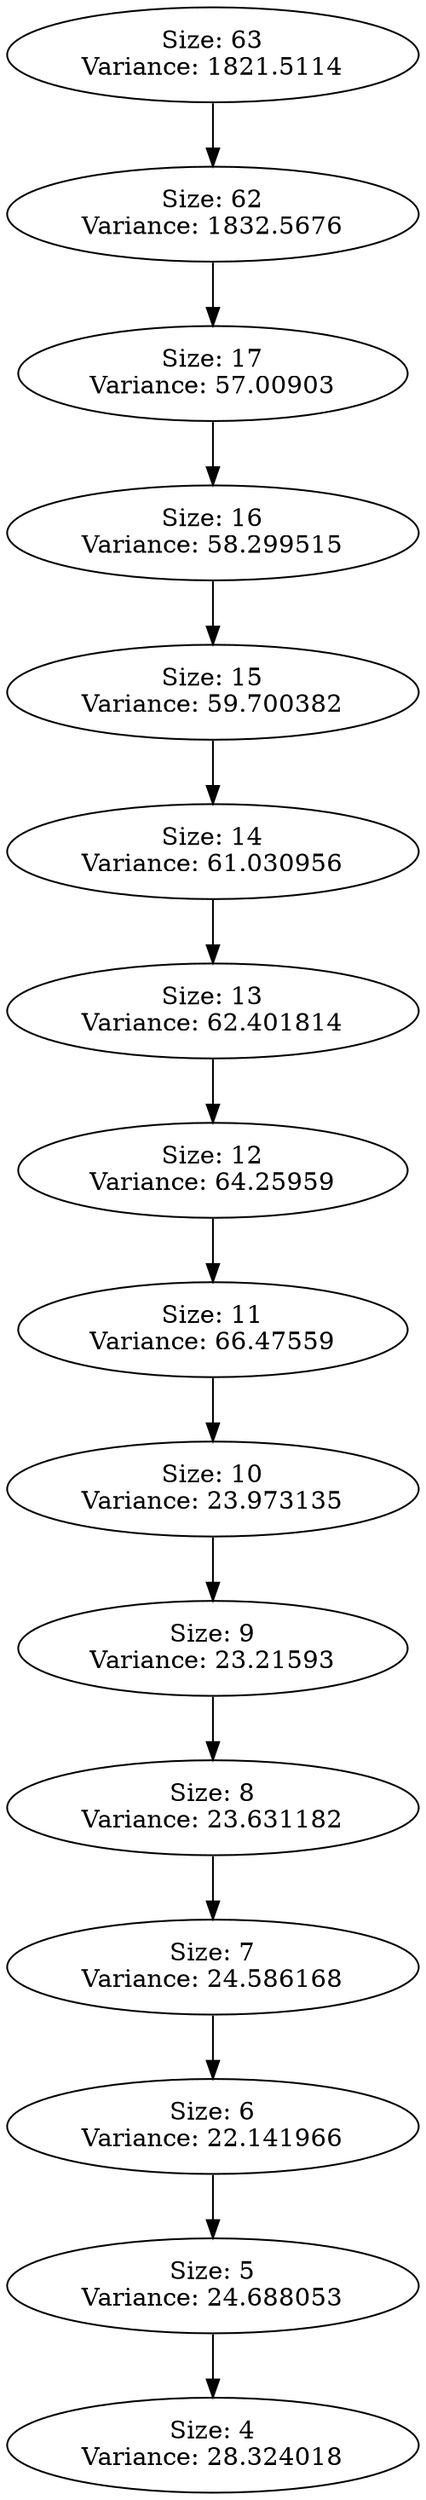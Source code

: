 DIGRAPH G {
"Size: 63\nVariance: 1821.5114" -> "Size: 62\nVariance: 1832.5676" L=0;
"Size: 62\nVariance: 1832.5676" -> "Size: 17\nVariance: 57.00903" L=1;
"Size: 17\nVariance: 57.00903" -> "Size: 16\nVariance: 58.299515" L=2;
"Size: 16\nVariance: 58.299515" -> "Size: 15\nVariance: 59.700382" L=3;
"Size: 15\nVariance: 59.700382" -> "Size: 14\nVariance: 61.030956" L=4;
"Size: 14\nVariance: 61.030956" -> "Size: 13\nVariance: 62.401814" L=5;
"Size: 13\nVariance: 62.401814" -> "Size: 12\nVariance: 64.25959" L=6;
"Size: 12\nVariance: 64.25959" -> "Size: 11\nVariance: 66.47559" L=7;
"Size: 11\nVariance: 66.47559" -> "Size: 10\nVariance: 23.973135" L=8;
"Size: 10\nVariance: 23.973135" -> "Size: 9\nVariance: 23.21593" L=9;
"Size: 9\nVariance: 23.21593" -> "Size: 8\nVariance: 23.631182" L=10;
"Size: 8\nVariance: 23.631182" -> "Size: 7\nVariance: 24.586168" L=11;
"Size: 7\nVariance: 24.586168" -> "Size: 6\nVariance: 22.141966" L=12;
"Size: 6\nVariance: 22.141966" -> "Size: 5\nVariance: 24.688053" L=13;
"Size: 5\nVariance: 24.688053" -> "Size: 4\nVariance: 28.324018" L=14;
}
